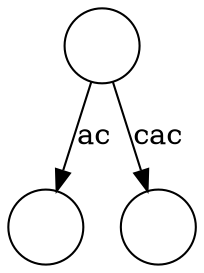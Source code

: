 digraph G{
    margin=0;
	node[shape=circle]
	t[label=""];
	tac[label=""];
	t->tac[label="ac"]
	tcac[label=""];
	t->tcac[label="cac"]
}
